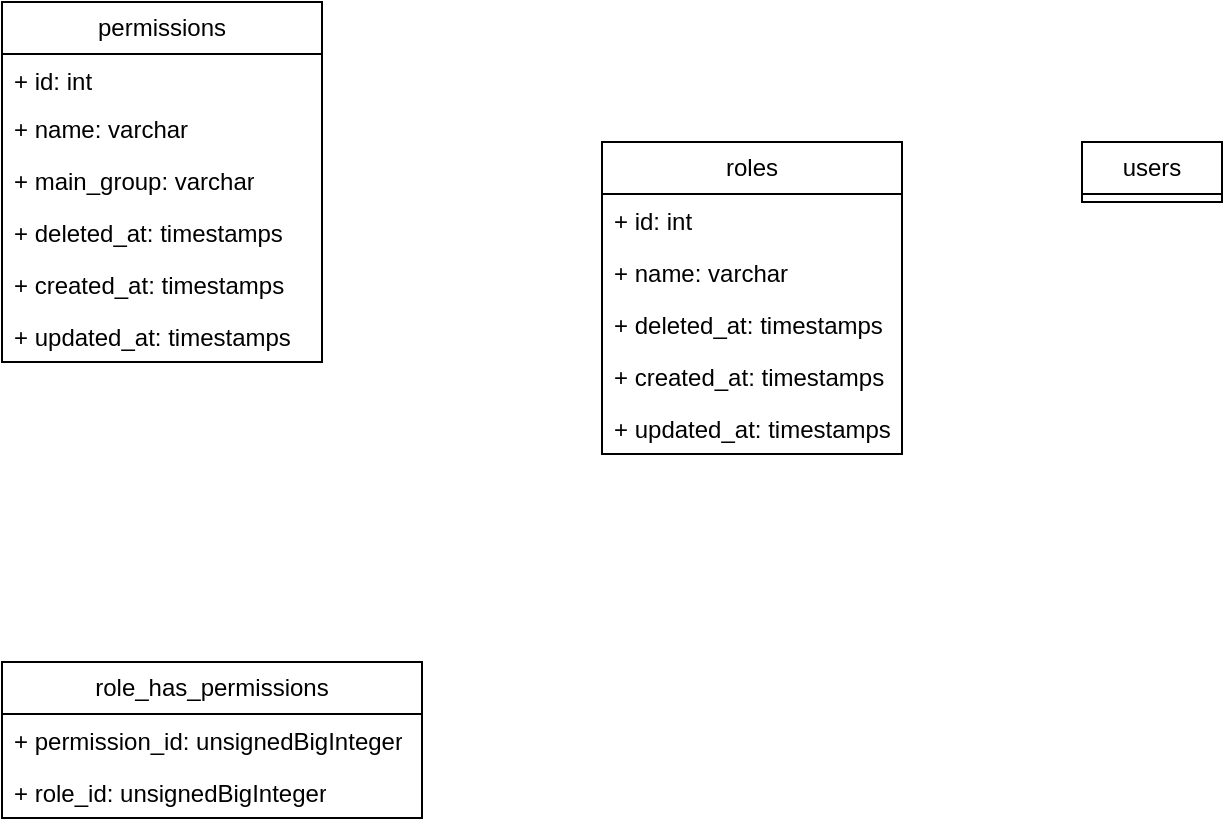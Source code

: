 <mxfile version="21.2.3" type="github">
  <diagram name="Page-1" id="A3bFZIi8x-ltOlDWUucy">
    <mxGraphModel dx="823" dy="1653" grid="1" gridSize="10" guides="1" tooltips="1" connect="1" arrows="1" fold="1" page="1" pageScale="1" pageWidth="827" pageHeight="1169" math="0" shadow="0">
      <root>
        <mxCell id="0" />
        <mxCell id="1" parent="0" />
        <mxCell id="huNepex7VlGRACebHZ2c-1" value="permissions" style="swimlane;fontStyle=0;childLayout=stackLayout;horizontal=1;startSize=26;fillColor=none;horizontalStack=0;resizeParent=1;resizeParentMax=0;resizeLast=0;collapsible=1;marginBottom=0;whiteSpace=wrap;html=1;" parent="1" vertex="1">
          <mxGeometry x="20" y="-70" width="160" height="180" as="geometry">
            <mxRectangle x="90" y="60" width="110" height="30" as="alternateBounds" />
          </mxGeometry>
        </mxCell>
        <mxCell id="huNepex7VlGRACebHZ2c-2" value="+ id: int" style="text;strokeColor=none;fillColor=none;align=left;verticalAlign=top;spacingLeft=4;spacingRight=4;overflow=hidden;rotatable=0;points=[[0,0.5],[1,0.5]];portConstraint=eastwest;whiteSpace=wrap;html=1;" parent="huNepex7VlGRACebHZ2c-1" vertex="1">
          <mxGeometry y="26" width="160" height="24" as="geometry" />
        </mxCell>
        <mxCell id="huNepex7VlGRACebHZ2c-3" value="+ name: varchar" style="text;strokeColor=none;fillColor=none;align=left;verticalAlign=top;spacingLeft=4;spacingRight=4;overflow=hidden;rotatable=0;points=[[0,0.5],[1,0.5]];portConstraint=eastwest;whiteSpace=wrap;html=1;" parent="huNepex7VlGRACebHZ2c-1" vertex="1">
          <mxGeometry y="50" width="160" height="26" as="geometry" />
        </mxCell>
        <mxCell id="Dn2jnE6uNsignfT9kx59-1" value="+&amp;nbsp;main_group&lt;span style=&quot;background-color: initial;&quot;&gt;: varchar&lt;/span&gt;" style="text;strokeColor=none;fillColor=none;align=left;verticalAlign=top;spacingLeft=4;spacingRight=4;overflow=hidden;rotatable=0;points=[[0,0.5],[1,0.5]];portConstraint=eastwest;whiteSpace=wrap;html=1;" vertex="1" parent="huNepex7VlGRACebHZ2c-1">
          <mxGeometry y="76" width="160" height="26" as="geometry" />
        </mxCell>
        <mxCell id="Dn2jnE6uNsignfT9kx59-3" value="+ deleted_at&lt;span style=&quot;background-color: initial;&quot;&gt;: timestamps&lt;/span&gt;" style="text;strokeColor=none;fillColor=none;align=left;verticalAlign=top;spacingLeft=4;spacingRight=4;overflow=hidden;rotatable=0;points=[[0,0.5],[1,0.5]];portConstraint=eastwest;whiteSpace=wrap;html=1;" vertex="1" parent="huNepex7VlGRACebHZ2c-1">
          <mxGeometry y="102" width="160" height="26" as="geometry" />
        </mxCell>
        <mxCell id="huNepex7VlGRACebHZ2c-4" value="+&amp;nbsp;created_at&lt;span style=&quot;background-color: initial;&quot;&gt;: timestamps&lt;/span&gt;" style="text;strokeColor=none;fillColor=none;align=left;verticalAlign=top;spacingLeft=4;spacingRight=4;overflow=hidden;rotatable=0;points=[[0,0.5],[1,0.5]];portConstraint=eastwest;whiteSpace=wrap;html=1;" parent="huNepex7VlGRACebHZ2c-1" vertex="1">
          <mxGeometry y="128" width="160" height="26" as="geometry" />
        </mxCell>
        <mxCell id="Dn2jnE6uNsignfT9kx59-2" value="+ updated_at&lt;span style=&quot;background-color: initial;&quot;&gt;: timestamps&lt;/span&gt;" style="text;strokeColor=none;fillColor=none;align=left;verticalAlign=top;spacingLeft=4;spacingRight=4;overflow=hidden;rotatable=0;points=[[0,0.5],[1,0.5]];portConstraint=eastwest;whiteSpace=wrap;html=1;" vertex="1" parent="huNepex7VlGRACebHZ2c-1">
          <mxGeometry y="154" width="160" height="26" as="geometry" />
        </mxCell>
        <mxCell id="Dn2jnE6uNsignfT9kx59-4" value="roles" style="swimlane;fontStyle=0;childLayout=stackLayout;horizontal=1;startSize=26;fillColor=none;horizontalStack=0;resizeParent=1;resizeParentMax=0;resizeLast=0;collapsible=1;marginBottom=0;whiteSpace=wrap;html=1;" vertex="1" parent="1">
          <mxGeometry x="320" width="150" height="156" as="geometry" />
        </mxCell>
        <mxCell id="Dn2jnE6uNsignfT9kx59-5" value="+ id: int" style="text;strokeColor=none;fillColor=none;align=left;verticalAlign=top;spacingLeft=4;spacingRight=4;overflow=hidden;rotatable=0;points=[[0,0.5],[1,0.5]];portConstraint=eastwest;whiteSpace=wrap;html=1;" vertex="1" parent="Dn2jnE6uNsignfT9kx59-4">
          <mxGeometry y="26" width="150" height="26" as="geometry" />
        </mxCell>
        <mxCell id="Dn2jnE6uNsignfT9kx59-6" value="+ name: varchar" style="text;strokeColor=none;fillColor=none;align=left;verticalAlign=top;spacingLeft=4;spacingRight=4;overflow=hidden;rotatable=0;points=[[0,0.5],[1,0.5]];portConstraint=eastwest;whiteSpace=wrap;html=1;" vertex="1" parent="Dn2jnE6uNsignfT9kx59-4">
          <mxGeometry y="52" width="150" height="26" as="geometry" />
        </mxCell>
        <mxCell id="Dn2jnE6uNsignfT9kx59-9" value="+ deleted_at&lt;span style=&quot;background-color: initial;&quot;&gt;: timestamps&lt;/span&gt;" style="text;strokeColor=none;fillColor=none;align=left;verticalAlign=top;spacingLeft=4;spacingRight=4;overflow=hidden;rotatable=0;points=[[0,0.5],[1,0.5]];portConstraint=eastwest;whiteSpace=wrap;html=1;" vertex="1" parent="Dn2jnE6uNsignfT9kx59-4">
          <mxGeometry y="78" width="150" height="26" as="geometry" />
        </mxCell>
        <mxCell id="Dn2jnE6uNsignfT9kx59-8" value="+&amp;nbsp;created_at&lt;span style=&quot;background-color: initial;&quot;&gt;: timestamps&lt;/span&gt;" style="text;strokeColor=none;fillColor=none;align=left;verticalAlign=top;spacingLeft=4;spacingRight=4;overflow=hidden;rotatable=0;points=[[0,0.5],[1,0.5]];portConstraint=eastwest;whiteSpace=wrap;html=1;" vertex="1" parent="Dn2jnE6uNsignfT9kx59-4">
          <mxGeometry y="104" width="150" height="26" as="geometry" />
        </mxCell>
        <mxCell id="Dn2jnE6uNsignfT9kx59-10" value="+ updated_at&lt;span style=&quot;background-color: initial;&quot;&gt;: timestamps&lt;/span&gt;" style="text;strokeColor=none;fillColor=none;align=left;verticalAlign=top;spacingLeft=4;spacingRight=4;overflow=hidden;rotatable=0;points=[[0,0.5],[1,0.5]];portConstraint=eastwest;whiteSpace=wrap;html=1;" vertex="1" parent="Dn2jnE6uNsignfT9kx59-4">
          <mxGeometry y="130" width="150" height="26" as="geometry" />
        </mxCell>
        <mxCell id="Dn2jnE6uNsignfT9kx59-18" value="role_has_permissions" style="swimlane;fontStyle=0;childLayout=stackLayout;horizontal=1;startSize=26;fillColor=none;horizontalStack=0;resizeParent=1;resizeParentMax=0;resizeLast=0;collapsible=1;marginBottom=0;whiteSpace=wrap;html=1;" vertex="1" parent="1">
          <mxGeometry x="20" y="260" width="210" height="78" as="geometry" />
        </mxCell>
        <mxCell id="Dn2jnE6uNsignfT9kx59-19" value="+ permission_id:&amp;nbsp;unsignedBigInteger" style="text;strokeColor=none;fillColor=none;align=left;verticalAlign=top;spacingLeft=4;spacingRight=4;overflow=hidden;rotatable=0;points=[[0,0.5],[1,0.5]];portConstraint=eastwest;whiteSpace=wrap;html=1;" vertex="1" parent="Dn2jnE6uNsignfT9kx59-18">
          <mxGeometry y="26" width="210" height="26" as="geometry" />
        </mxCell>
        <mxCell id="Dn2jnE6uNsignfT9kx59-20" value="+ role_id:&amp;nbsp;unsignedBigInteger" style="text;strokeColor=none;fillColor=none;align=left;verticalAlign=top;spacingLeft=4;spacingRight=4;overflow=hidden;rotatable=0;points=[[0,0.5],[1,0.5]];portConstraint=eastwest;whiteSpace=wrap;html=1;" vertex="1" parent="Dn2jnE6uNsignfT9kx59-18">
          <mxGeometry y="52" width="210" height="26" as="geometry" />
        </mxCell>
        <mxCell id="Dn2jnE6uNsignfT9kx59-22" value="users" style="swimlane;fontStyle=0;childLayout=stackLayout;horizontal=1;startSize=26;fillColor=none;horizontalStack=0;resizeParent=1;resizeParentMax=0;resizeLast=0;collapsible=1;marginBottom=0;whiteSpace=wrap;html=1;" vertex="1" collapsed="1" parent="1">
          <mxGeometry x="560" width="70" height="30" as="geometry">
            <mxRectangle x="610" y="-150" width="160" height="624" as="alternateBounds" />
          </mxGeometry>
        </mxCell>
        <mxCell id="Dn2jnE6uNsignfT9kx59-23" value="+&amp;nbsp;id: int" style="text;strokeColor=none;fillColor=none;align=left;verticalAlign=top;spacingLeft=4;spacingRight=4;overflow=hidden;rotatable=0;points=[[0,0.5],[1,0.5]];portConstraint=eastwest;whiteSpace=wrap;html=1;" vertex="1" parent="Dn2jnE6uNsignfT9kx59-22">
          <mxGeometry y="26" width="160" height="26" as="geometry" />
        </mxCell>
        <mxCell id="Dn2jnE6uNsignfT9kx59-24" value="+ name: varchar" style="text;strokeColor=none;fillColor=none;align=left;verticalAlign=top;spacingLeft=4;spacingRight=4;overflow=hidden;rotatable=0;points=[[0,0.5],[1,0.5]];portConstraint=eastwest;whiteSpace=wrap;html=1;" vertex="1" parent="Dn2jnE6uNsignfT9kx59-22">
          <mxGeometry y="52" width="160" height="26" as="geometry" />
        </mxCell>
        <mxCell id="Dn2jnE6uNsignfT9kx59-26" value="+&amp;nbsp;lastname: varchar" style="text;strokeColor=none;fillColor=none;align=left;verticalAlign=top;spacingLeft=4;spacingRight=4;overflow=hidden;rotatable=0;points=[[0,0.5],[1,0.5]];portConstraint=eastwest;whiteSpace=wrap;html=1;" vertex="1" parent="Dn2jnE6uNsignfT9kx59-22">
          <mxGeometry y="78" width="160" height="26" as="geometry" />
        </mxCell>
        <mxCell id="Dn2jnE6uNsignfT9kx59-25" value="+&amp;nbsp;firstname: varchar" style="text;strokeColor=none;fillColor=none;align=left;verticalAlign=top;spacingLeft=4;spacingRight=4;overflow=hidden;rotatable=0;points=[[0,0.5],[1,0.5]];portConstraint=eastwest;whiteSpace=wrap;html=1;" vertex="1" parent="Dn2jnE6uNsignfT9kx59-22">
          <mxGeometry y="104" width="160" height="26" as="geometry" />
        </mxCell>
        <mxCell id="Dn2jnE6uNsignfT9kx59-27" value="+&amp;nbsp;acronym: varchar" style="text;strokeColor=none;fillColor=none;align=left;verticalAlign=top;spacingLeft=4;spacingRight=4;overflow=hidden;rotatable=0;points=[[0,0.5],[1,0.5]];portConstraint=eastwest;whiteSpace=wrap;html=1;" vertex="1" parent="Dn2jnE6uNsignfT9kx59-22">
          <mxGeometry y="130" width="160" height="26" as="geometry" />
        </mxCell>
        <mxCell id="Dn2jnE6uNsignfT9kx59-42" value="+&amp;nbsp;birthday: int" style="text;strokeColor=none;fillColor=none;align=left;verticalAlign=top;spacingLeft=4;spacingRight=4;overflow=hidden;rotatable=0;points=[[0,0.5],[1,0.5]];portConstraint=eastwest;whiteSpace=wrap;html=1;" vertex="1" parent="Dn2jnE6uNsignfT9kx59-22">
          <mxGeometry y="156" width="160" height="26" as="geometry" />
        </mxCell>
        <mxCell id="Dn2jnE6uNsignfT9kx59-35" value="+&amp;nbsp;native_langue_id: int" style="text;strokeColor=none;fillColor=none;align=left;verticalAlign=top;spacingLeft=4;spacingRight=4;overflow=hidden;rotatable=0;points=[[0,0.5],[1,0.5]];portConstraint=eastwest;whiteSpace=wrap;html=1;" vertex="1" parent="Dn2jnE6uNsignfT9kx59-22">
          <mxGeometry y="182" width="160" height="26" as="geometry" />
        </mxCell>
        <mxCell id="Dn2jnE6uNsignfT9kx59-36" value="+&amp;nbsp;other_langue_id: int" style="text;strokeColor=none;fillColor=none;align=left;verticalAlign=top;spacingLeft=4;spacingRight=4;overflow=hidden;rotatable=0;points=[[0,0.5],[1,0.5]];portConstraint=eastwest;whiteSpace=wrap;html=1;" vertex="1" parent="Dn2jnE6uNsignfT9kx59-22">
          <mxGeometry y="208" width="160" height="26" as="geometry" />
        </mxCell>
        <mxCell id="Dn2jnE6uNsignfT9kx59-37" value="+&amp;nbsp;company_id: int" style="text;strokeColor=none;fillColor=none;align=left;verticalAlign=top;spacingLeft=4;spacingRight=4;overflow=hidden;rotatable=0;points=[[0,0.5],[1,0.5]];portConstraint=eastwest;whiteSpace=wrap;html=1;" vertex="1" parent="Dn2jnE6uNsignfT9kx59-22">
          <mxGeometry y="234" width="160" height="26" as="geometry" />
        </mxCell>
        <mxCell id="Dn2jnE6uNsignfT9kx59-43" value="+&amp;nbsp;site_id: int" style="text;strokeColor=none;fillColor=none;align=left;verticalAlign=top;spacingLeft=4;spacingRight=4;overflow=hidden;rotatable=0;points=[[0,0.5],[1,0.5]];portConstraint=eastwest;whiteSpace=wrap;html=1;" vertex="1" parent="Dn2jnE6uNsignfT9kx59-22">
          <mxGeometry y="260" width="160" height="26" as="geometry" />
        </mxCell>
        <mxCell id="Dn2jnE6uNsignfT9kx59-39" value="+&amp;nbsp;department_id: int" style="text;strokeColor=none;fillColor=none;align=left;verticalAlign=top;spacingLeft=4;spacingRight=4;overflow=hidden;rotatable=0;points=[[0,0.5],[1,0.5]];portConstraint=eastwest;whiteSpace=wrap;html=1;" vertex="1" parent="Dn2jnE6uNsignfT9kx59-22">
          <mxGeometry y="286" width="160" height="26" as="geometry" />
        </mxCell>
        <mxCell id="Dn2jnE6uNsignfT9kx59-44" value="+&amp;nbsp;function_id: int" style="text;strokeColor=none;fillColor=none;align=left;verticalAlign=top;spacingLeft=4;spacingRight=4;overflow=hidden;rotatable=0;points=[[0,0.5],[1,0.5]];portConstraint=eastwest;whiteSpace=wrap;html=1;" vertex="1" parent="Dn2jnE6uNsignfT9kx59-22">
          <mxGeometry y="312" width="160" height="26" as="geometry" />
        </mxCell>
        <mxCell id="Dn2jnE6uNsignfT9kx59-40" value="+&amp;nbsp;report_to: int" style="text;strokeColor=none;fillColor=none;align=left;verticalAlign=top;spacingLeft=4;spacingRight=4;overflow=hidden;rotatable=0;points=[[0,0.5],[1,0.5]];portConstraint=eastwest;whiteSpace=wrap;html=1;" vertex="1" parent="Dn2jnE6uNsignfT9kx59-22">
          <mxGeometry y="338" width="160" height="26" as="geometry" />
        </mxCell>
        <mxCell id="Dn2jnE6uNsignfT9kx59-34" value="+&amp;nbsp;role_id: int" style="text;strokeColor=none;fillColor=none;align=left;verticalAlign=top;spacingLeft=4;spacingRight=4;overflow=hidden;rotatable=0;points=[[0,0.5],[1,0.5]];portConstraint=eastwest;whiteSpace=wrap;html=1;" vertex="1" parent="Dn2jnE6uNsignfT9kx59-22">
          <mxGeometry y="364" width="160" height="26" as="geometry" />
        </mxCell>
        <mxCell id="Dn2jnE6uNsignfT9kx59-29" value="+&amp;nbsp;phone: varchar" style="text;strokeColor=none;fillColor=none;align=left;verticalAlign=top;spacingLeft=4;spacingRight=4;overflow=hidden;rotatable=0;points=[[0,0.5],[1,0.5]];portConstraint=eastwest;whiteSpace=wrap;html=1;" vertex="1" parent="Dn2jnE6uNsignfT9kx59-22">
          <mxGeometry y="390" width="160" height="26" as="geometry" />
        </mxCell>
        <mxCell id="Dn2jnE6uNsignfT9kx59-28" value="+&amp;nbsp;email: varchar" style="text;strokeColor=none;fillColor=none;align=left;verticalAlign=top;spacingLeft=4;spacingRight=4;overflow=hidden;rotatable=0;points=[[0,0.5],[1,0.5]];portConstraint=eastwest;whiteSpace=wrap;html=1;" vertex="1" parent="Dn2jnE6uNsignfT9kx59-22">
          <mxGeometry y="416" width="160" height="26" as="geometry" />
        </mxCell>
        <mxCell id="Dn2jnE6uNsignfT9kx59-30" value="+&amp;nbsp;picture: varchar" style="text;strokeColor=none;fillColor=none;align=left;verticalAlign=top;spacingLeft=4;spacingRight=4;overflow=hidden;rotatable=0;points=[[0,0.5],[1,0.5]];portConstraint=eastwest;whiteSpace=wrap;html=1;" vertex="1" parent="Dn2jnE6uNsignfT9kx59-22">
          <mxGeometry y="442" width="160" height="26" as="geometry" />
        </mxCell>
        <mxCell id="Dn2jnE6uNsignfT9kx59-45" value="+&amp;nbsp;signature: int" style="text;strokeColor=none;fillColor=none;align=left;verticalAlign=top;spacingLeft=4;spacingRight=4;overflow=hidden;rotatable=0;points=[[0,0.5],[1,0.5]];portConstraint=eastwest;whiteSpace=wrap;html=1;" vertex="1" parent="Dn2jnE6uNsignfT9kx59-22">
          <mxGeometry y="468" width="160" height="26" as="geometry" />
        </mxCell>
        <mxCell id="Dn2jnE6uNsignfT9kx59-31" value="+&amp;nbsp;password: varchar" style="text;strokeColor=none;fillColor=none;align=left;verticalAlign=top;spacingLeft=4;spacingRight=4;overflow=hidden;rotatable=0;points=[[0,0.5],[1,0.5]];portConstraint=eastwest;whiteSpace=wrap;html=1;" vertex="1" parent="Dn2jnE6uNsignfT9kx59-22">
          <mxGeometry y="494" width="160" height="26" as="geometry" />
        </mxCell>
        <mxCell id="Dn2jnE6uNsignfT9kx59-46" value="+&amp;nbsp;code_bar: int" style="text;strokeColor=none;fillColor=none;align=left;verticalAlign=top;spacingLeft=4;spacingRight=4;overflow=hidden;rotatable=0;points=[[0,0.5],[1,0.5]];portConstraint=eastwest;whiteSpace=wrap;html=1;" vertex="1" parent="Dn2jnE6uNsignfT9kx59-22">
          <mxGeometry y="520" width="160" height="26" as="geometry" />
        </mxCell>
        <mxCell id="Dn2jnE6uNsignfT9kx59-32" value="+&amp;nbsp;email_verified_at: varchar" style="text;strokeColor=none;fillColor=none;align=left;verticalAlign=top;spacingLeft=4;spacingRight=4;overflow=hidden;rotatable=0;points=[[0,0.5],[1,0.5]];portConstraint=eastwest;whiteSpace=wrap;html=1;" vertex="1" parent="Dn2jnE6uNsignfT9kx59-22">
          <mxGeometry y="546" width="160" height="26" as="geometry" />
        </mxCell>
        <mxCell id="Dn2jnE6uNsignfT9kx59-33" value="+&amp;nbsp;login_at: varchar" style="text;strokeColor=none;fillColor=none;align=left;verticalAlign=top;spacingLeft=4;spacingRight=4;overflow=hidden;rotatable=0;points=[[0,0.5],[1,0.5]];portConstraint=eastwest;whiteSpace=wrap;html=1;" vertex="1" parent="Dn2jnE6uNsignfT9kx59-22">
          <mxGeometry y="572" width="160" height="26" as="geometry" />
        </mxCell>
        <mxCell id="Dn2jnE6uNsignfT9kx59-41" value="+&amp;nbsp;status: int" style="text;strokeColor=none;fillColor=none;align=left;verticalAlign=top;spacingLeft=4;spacingRight=4;overflow=hidden;rotatable=0;points=[[0,0.5],[1,0.5]];portConstraint=eastwest;whiteSpace=wrap;html=1;" vertex="1" parent="Dn2jnE6uNsignfT9kx59-22">
          <mxGeometry y="598" width="160" height="26" as="geometry" />
        </mxCell>
      </root>
    </mxGraphModel>
  </diagram>
</mxfile>
